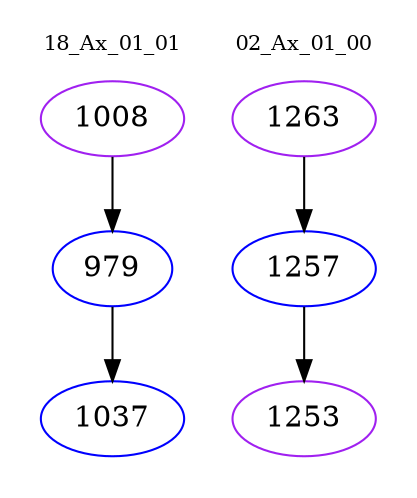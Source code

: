 digraph{
subgraph cluster_0 {
color = white
label = "18_Ax_01_01";
fontsize=10;
T0_1008 [label="1008", color="purple"]
T0_1008 -> T0_979 [color="black"]
T0_979 [label="979", color="blue"]
T0_979 -> T0_1037 [color="black"]
T0_1037 [label="1037", color="blue"]
}
subgraph cluster_1 {
color = white
label = "02_Ax_01_00";
fontsize=10;
T1_1263 [label="1263", color="purple"]
T1_1263 -> T1_1257 [color="black"]
T1_1257 [label="1257", color="blue"]
T1_1257 -> T1_1253 [color="black"]
T1_1253 [label="1253", color="purple"]
}
}
